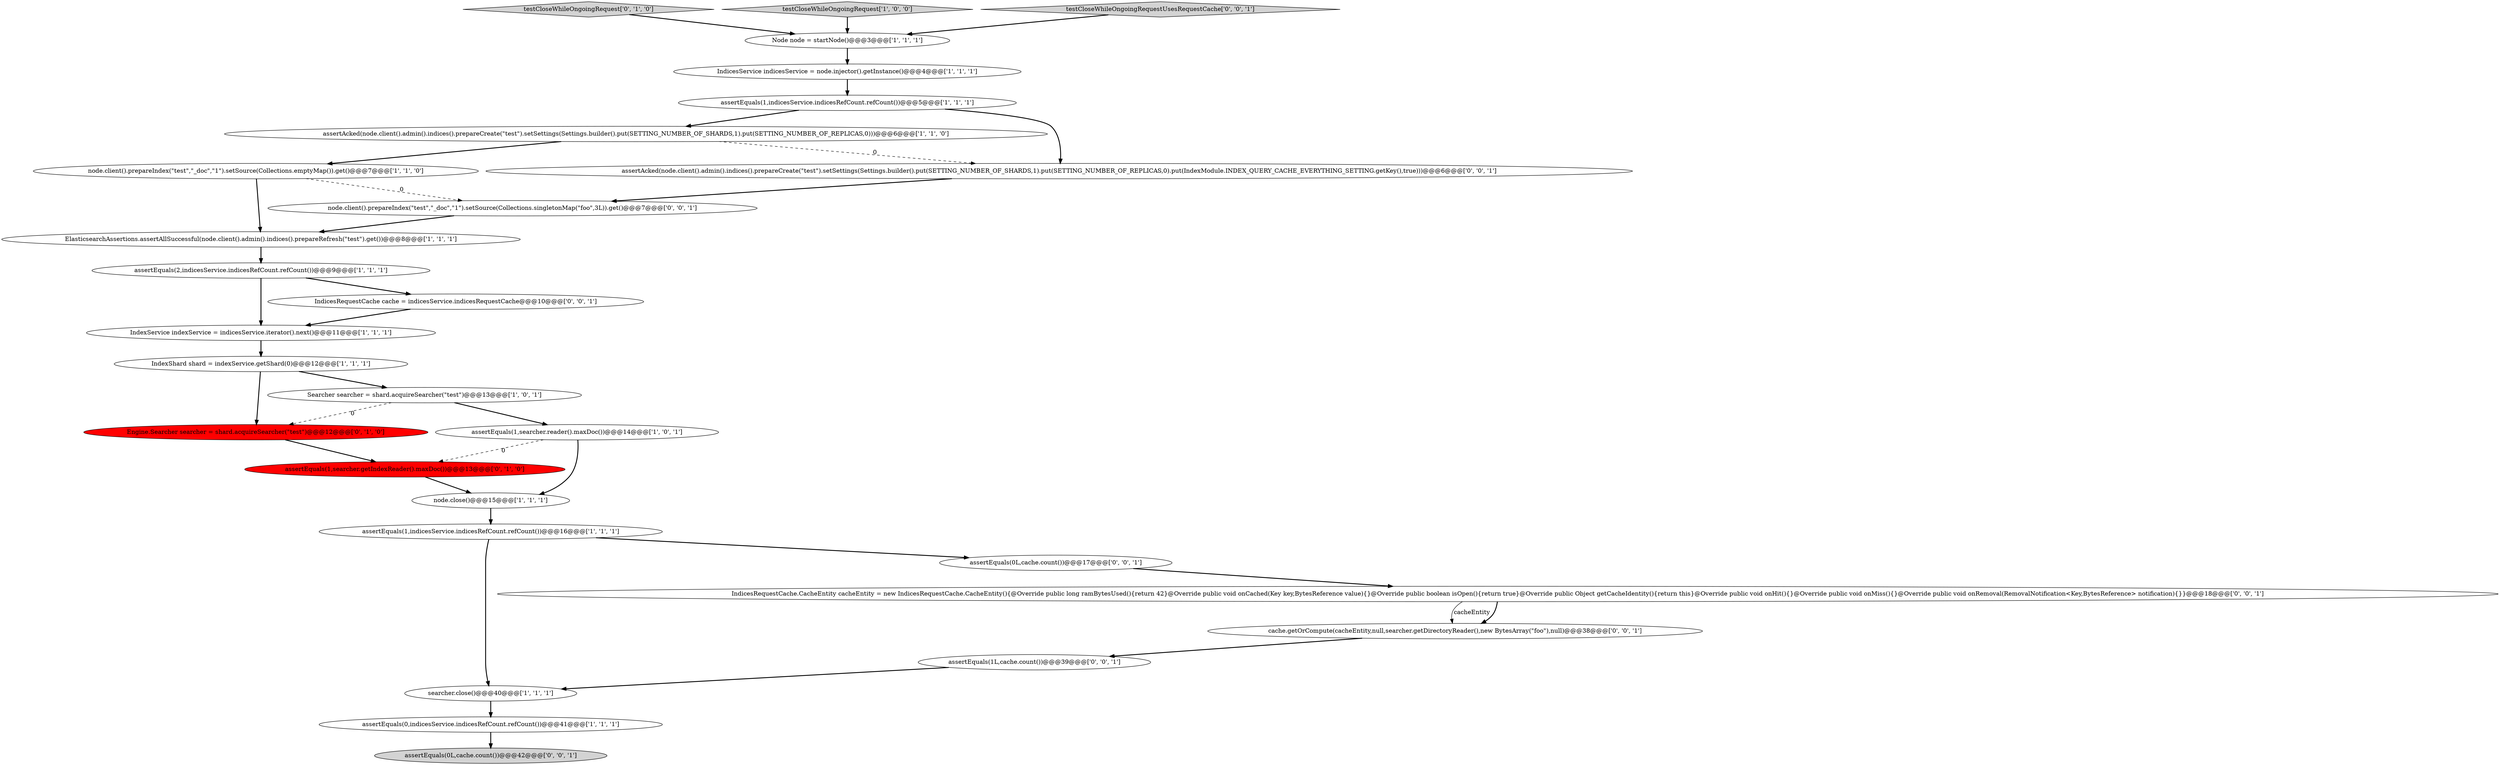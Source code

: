 digraph {
12 [style = filled, label = "assertEquals(0,indicesService.indicesRefCount.refCount())@@@41@@@['1', '1', '1']", fillcolor = white, shape = ellipse image = "AAA0AAABBB1BBB"];
22 [style = filled, label = "IndicesRequestCache.CacheEntity cacheEntity = new IndicesRequestCache.CacheEntity(){@Override public long ramBytesUsed(){return 42}@Override public void onCached(Key key,BytesReference value){}@Override public boolean isOpen(){return true}@Override public Object getCacheIdentity(){return this}@Override public void onHit(){}@Override public void onMiss(){}@Override public void onRemoval(RemovalNotification<Key,BytesReference> notification){}}@@@18@@@['0', '0', '1']", fillcolor = white, shape = ellipse image = "AAA0AAABBB3BBB"];
11 [style = filled, label = "node.close()@@@15@@@['1', '1', '1']", fillcolor = white, shape = ellipse image = "AAA0AAABBB1BBB"];
4 [style = filled, label = "ElasticsearchAssertions.assertAllSuccessful(node.client().admin().indices().prepareRefresh(\"test\").get())@@@8@@@['1', '1', '1']", fillcolor = white, shape = ellipse image = "AAA0AAABBB1BBB"];
7 [style = filled, label = "IndexShard shard = indexService.getShard(0)@@@12@@@['1', '1', '1']", fillcolor = white, shape = ellipse image = "AAA0AAABBB1BBB"];
3 [style = filled, label = "assertAcked(node.client().admin().indices().prepareCreate(\"test\").setSettings(Settings.builder().put(SETTING_NUMBER_OF_SHARDS,1).put(SETTING_NUMBER_OF_REPLICAS,0)))@@@6@@@['1', '1', '0']", fillcolor = white, shape = ellipse image = "AAA0AAABBB1BBB"];
5 [style = filled, label = "assertEquals(1,indicesService.indicesRefCount.refCount())@@@16@@@['1', '1', '1']", fillcolor = white, shape = ellipse image = "AAA0AAABBB1BBB"];
25 [style = filled, label = "assertEquals(0L,cache.count())@@@17@@@['0', '0', '1']", fillcolor = white, shape = ellipse image = "AAA0AAABBB3BBB"];
23 [style = filled, label = "assertAcked(node.client().admin().indices().prepareCreate(\"test\").setSettings(Settings.builder().put(SETTING_NUMBER_OF_SHARDS,1).put(SETTING_NUMBER_OF_REPLICAS,0).put(IndexModule.INDEX_QUERY_CACHE_EVERYTHING_SETTING.getKey(),true)))@@@6@@@['0', '0', '1']", fillcolor = white, shape = ellipse image = "AAA0AAABBB3BBB"];
19 [style = filled, label = "node.client().prepareIndex(\"test\",\"_doc\",\"1\").setSource(Collections.singletonMap(\"foo\",3L)).get()@@@7@@@['0', '0', '1']", fillcolor = white, shape = ellipse image = "AAA0AAABBB3BBB"];
26 [style = filled, label = "assertEquals(1L,cache.count())@@@39@@@['0', '0', '1']", fillcolor = white, shape = ellipse image = "AAA0AAABBB3BBB"];
17 [style = filled, label = "testCloseWhileOngoingRequest['0', '1', '0']", fillcolor = lightgray, shape = diamond image = "AAA0AAABBB2BBB"];
1 [style = filled, label = "assertEquals(1,indicesService.indicesRefCount.refCount())@@@5@@@['1', '1', '1']", fillcolor = white, shape = ellipse image = "AAA0AAABBB1BBB"];
13 [style = filled, label = "testCloseWhileOngoingRequest['1', '0', '0']", fillcolor = lightgray, shape = diamond image = "AAA0AAABBB1BBB"];
16 [style = filled, label = "Engine.Searcher searcher = shard.acquireSearcher(\"test\")@@@12@@@['0', '1', '0']", fillcolor = red, shape = ellipse image = "AAA1AAABBB2BBB"];
6 [style = filled, label = "assertEquals(2,indicesService.indicesRefCount.refCount())@@@9@@@['1', '1', '1']", fillcolor = white, shape = ellipse image = "AAA0AAABBB1BBB"];
10 [style = filled, label = "Node node = startNode()@@@3@@@['1', '1', '1']", fillcolor = white, shape = ellipse image = "AAA0AAABBB1BBB"];
21 [style = filled, label = "cache.getOrCompute(cacheEntity,null,searcher.getDirectoryReader(),new BytesArray(\"foo\"),null)@@@38@@@['0', '0', '1']", fillcolor = white, shape = ellipse image = "AAA0AAABBB3BBB"];
20 [style = filled, label = "IndicesRequestCache cache = indicesService.indicesRequestCache@@@10@@@['0', '0', '1']", fillcolor = white, shape = ellipse image = "AAA0AAABBB3BBB"];
8 [style = filled, label = "searcher.close()@@@40@@@['1', '1', '1']", fillcolor = white, shape = ellipse image = "AAA0AAABBB1BBB"];
0 [style = filled, label = "IndexService indexService = indicesService.iterator().next()@@@11@@@['1', '1', '1']", fillcolor = white, shape = ellipse image = "AAA0AAABBB1BBB"];
9 [style = filled, label = "Searcher searcher = shard.acquireSearcher(\"test\")@@@13@@@['1', '0', '1']", fillcolor = white, shape = ellipse image = "AAA0AAABBB1BBB"];
24 [style = filled, label = "testCloseWhileOngoingRequestUsesRequestCache['0', '0', '1']", fillcolor = lightgray, shape = diamond image = "AAA0AAABBB3BBB"];
2 [style = filled, label = "IndicesService indicesService = node.injector().getInstance()@@@4@@@['1', '1', '1']", fillcolor = white, shape = ellipse image = "AAA0AAABBB1BBB"];
27 [style = filled, label = "assertEquals(0L,cache.count())@@@42@@@['0', '0', '1']", fillcolor = lightgray, shape = ellipse image = "AAA0AAABBB3BBB"];
18 [style = filled, label = "assertEquals(1,searcher.getIndexReader().maxDoc())@@@13@@@['0', '1', '0']", fillcolor = red, shape = ellipse image = "AAA1AAABBB2BBB"];
14 [style = filled, label = "node.client().prepareIndex(\"test\",\"_doc\",\"1\").setSource(Collections.emptyMap()).get()@@@7@@@['1', '1', '0']", fillcolor = white, shape = ellipse image = "AAA0AAABBB1BBB"];
15 [style = filled, label = "assertEquals(1,searcher.reader().maxDoc())@@@14@@@['1', '0', '1']", fillcolor = white, shape = ellipse image = "AAA0AAABBB1BBB"];
24->10 [style = bold, label=""];
13->10 [style = bold, label=""];
17->10 [style = bold, label=""];
5->8 [style = bold, label=""];
9->16 [style = dashed, label="0"];
16->18 [style = bold, label=""];
25->22 [style = bold, label=""];
4->6 [style = bold, label=""];
2->1 [style = bold, label=""];
18->11 [style = bold, label=""];
3->14 [style = bold, label=""];
20->0 [style = bold, label=""];
15->18 [style = dashed, label="0"];
1->3 [style = bold, label=""];
22->21 [style = bold, label=""];
26->8 [style = bold, label=""];
6->0 [style = bold, label=""];
1->23 [style = bold, label=""];
5->25 [style = bold, label=""];
0->7 [style = bold, label=""];
7->9 [style = bold, label=""];
6->20 [style = bold, label=""];
3->23 [style = dashed, label="0"];
11->5 [style = bold, label=""];
21->26 [style = bold, label=""];
15->11 [style = bold, label=""];
9->15 [style = bold, label=""];
23->19 [style = bold, label=""];
7->16 [style = bold, label=""];
22->21 [style = solid, label="cacheEntity"];
10->2 [style = bold, label=""];
14->19 [style = dashed, label="0"];
19->4 [style = bold, label=""];
12->27 [style = bold, label=""];
8->12 [style = bold, label=""];
14->4 [style = bold, label=""];
}
